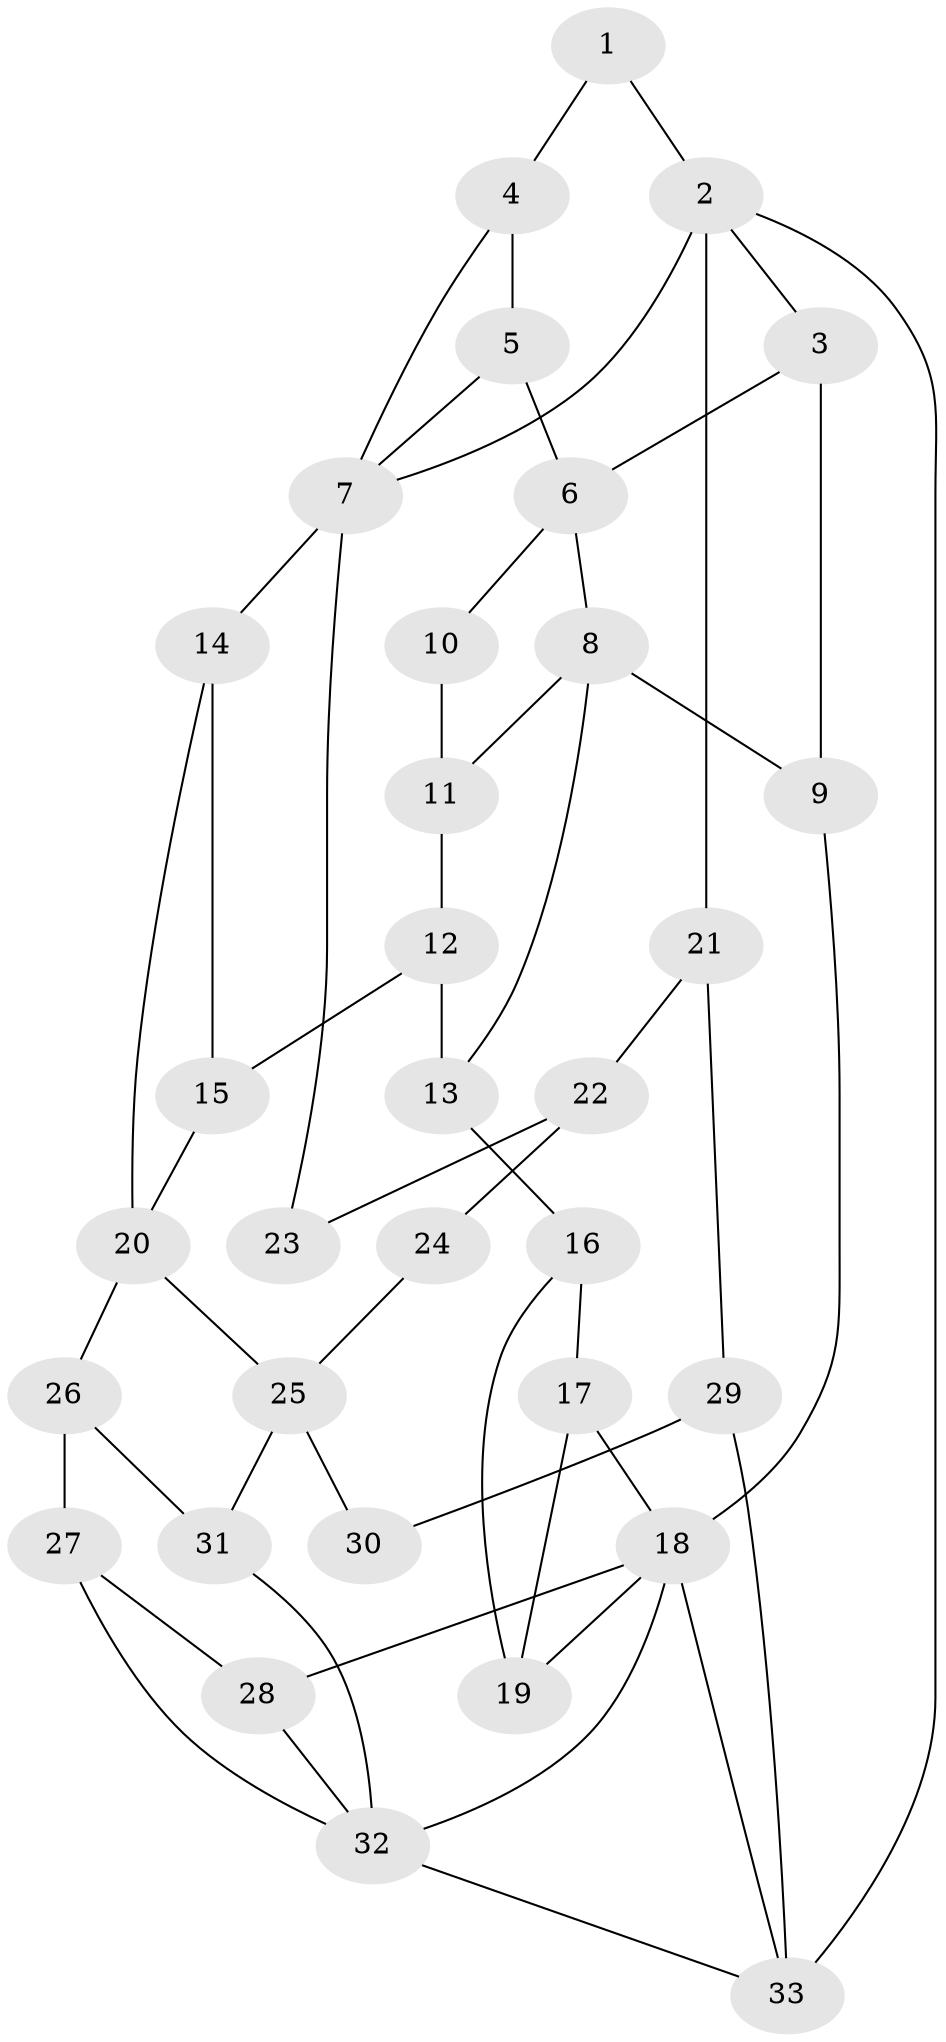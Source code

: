 // original degree distribution, {3: 0.024691358024691357, 4: 0.2345679012345679, 6: 0.19753086419753085, 5: 0.5432098765432098}
// Generated by graph-tools (version 1.1) at 2025/54/03/04/25 22:54:34]
// undirected, 33 vertices, 54 edges
graph export_dot {
  node [color=gray90,style=filled];
  1;
  2;
  3;
  4;
  5;
  6;
  7;
  8;
  9;
  10;
  11;
  12;
  13;
  14;
  15;
  16;
  17;
  18;
  19;
  20;
  21;
  22;
  23;
  24;
  25;
  26;
  27;
  28;
  29;
  30;
  31;
  32;
  33;
  1 -- 2 [weight=1.0];
  1 -- 4 [weight=1.0];
  2 -- 3 [weight=1.0];
  2 -- 7 [weight=1.0];
  2 -- 21 [weight=1.0];
  2 -- 33 [weight=1.0];
  3 -- 6 [weight=2.0];
  3 -- 9 [weight=1.0];
  4 -- 5 [weight=1.0];
  4 -- 7 [weight=1.0];
  5 -- 6 [weight=2.0];
  5 -- 7 [weight=1.0];
  6 -- 8 [weight=1.0];
  6 -- 10 [weight=1.0];
  7 -- 14 [weight=2.0];
  7 -- 23 [weight=1.0];
  8 -- 9 [weight=1.0];
  8 -- 11 [weight=1.0];
  8 -- 13 [weight=1.0];
  9 -- 18 [weight=2.0];
  10 -- 11 [weight=2.0];
  11 -- 12 [weight=2.0];
  12 -- 13 [weight=2.0];
  12 -- 15 [weight=2.0];
  13 -- 16 [weight=2.0];
  14 -- 15 [weight=1.0];
  14 -- 20 [weight=1.0];
  15 -- 20 [weight=1.0];
  16 -- 17 [weight=1.0];
  16 -- 19 [weight=1.0];
  17 -- 18 [weight=1.0];
  17 -- 19 [weight=1.0];
  18 -- 19 [weight=1.0];
  18 -- 28 [weight=1.0];
  18 -- 32 [weight=1.0];
  18 -- 33 [weight=1.0];
  20 -- 25 [weight=2.0];
  20 -- 26 [weight=1.0];
  21 -- 22 [weight=2.0];
  21 -- 29 [weight=2.0];
  22 -- 23 [weight=2.0];
  22 -- 24 [weight=2.0];
  24 -- 25 [weight=2.0];
  25 -- 30 [weight=1.0];
  25 -- 31 [weight=1.0];
  26 -- 27 [weight=4.0];
  26 -- 31 [weight=1.0];
  27 -- 28 [weight=1.0];
  27 -- 32 [weight=1.0];
  28 -- 32 [weight=1.0];
  29 -- 30 [weight=2.0];
  29 -- 33 [weight=2.0];
  31 -- 32 [weight=1.0];
  32 -- 33 [weight=1.0];
}
